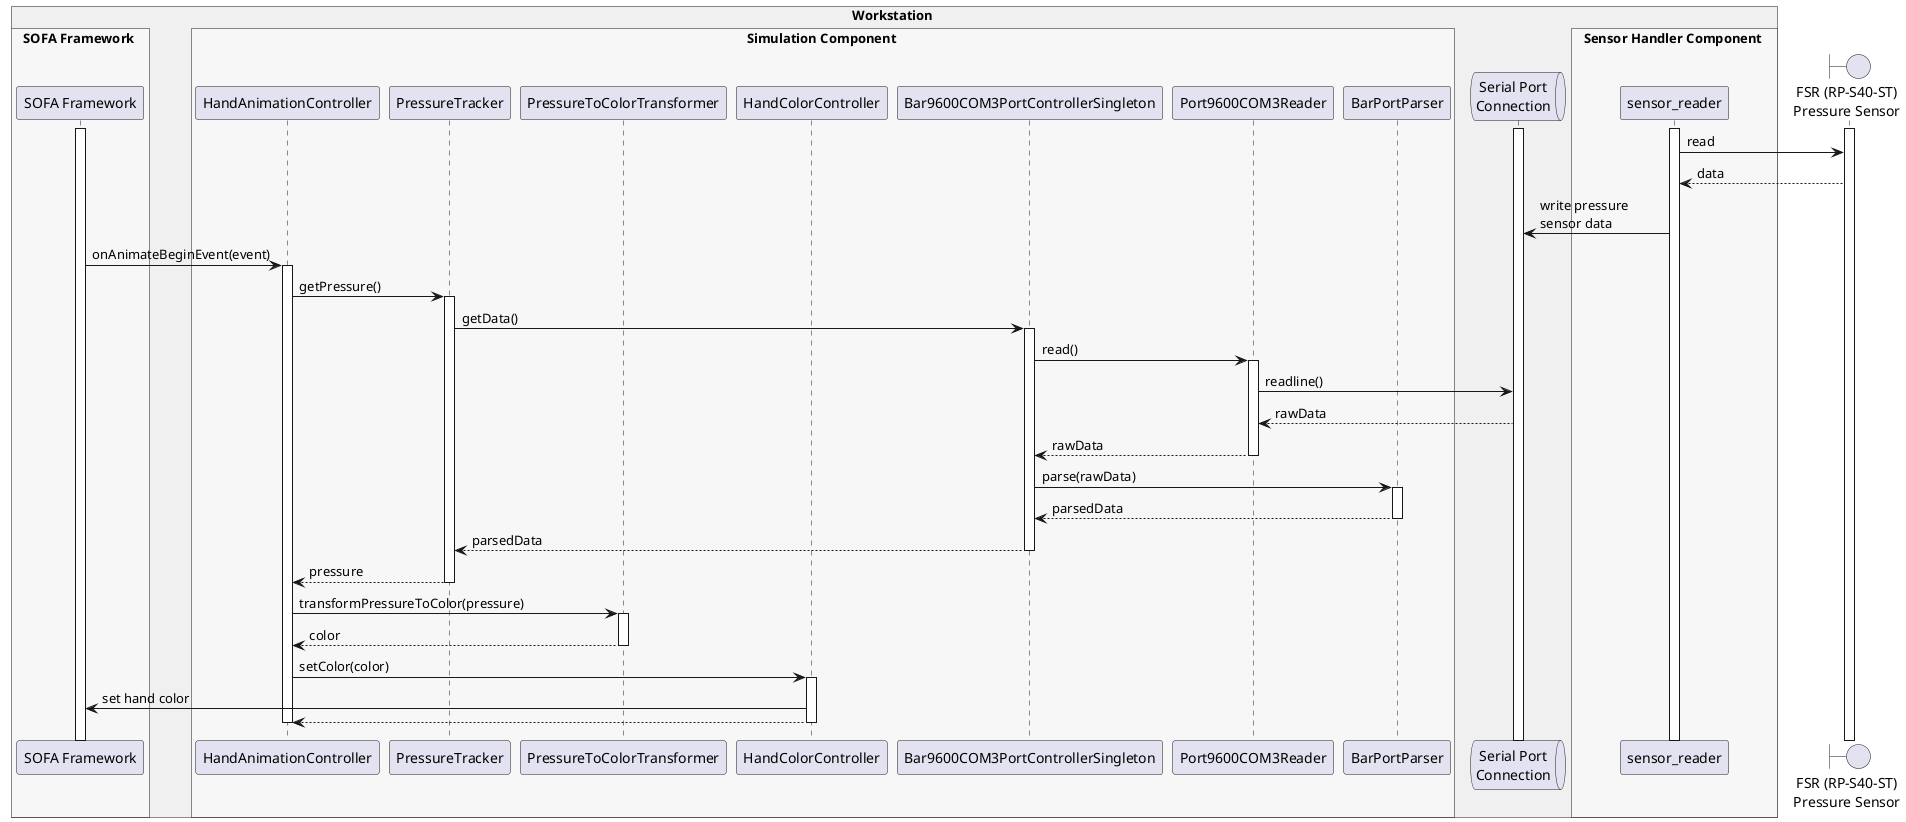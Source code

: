 @startuml

!pragma teoz true
box Workstation #F0F0F0
    box SOFA Framework #F7F7F7
        participant "SOFA Framework" as Sofa
    end box

    box Simulation Component #F7F7F7
        participant       HandAnimationController 
        participant       PressureTracker
        participant       PressureToColorTransformer
        participant       HandColorController

        participant     Bar9600COM3PortControllerSingleton
        participant     Port9600COM3Reader
        participant     BarPortParser
    end box

    queue "Serial Port\nConnection" as port

    box Sensor Handler Component #F7F7F7
        participant "sensor_reader" as Arduino
    end box
end box

boundary "FSR (RP-S40-ST)\nPressure Sensor" as pressure

activate Arduino
activate port
activate pressure
activate Sofa

Arduino -> pressure: read
return data
Arduino -> port: write pressure\nsensor data

Sofa -> HandAnimationController: onAnimateBeginEvent(event)
activate HandAnimationController

HandAnimationController -> PressureTracker ++: getPressure()
    PressureTracker -> Bar9600COM3PortControllerSingleton ++: getData()
        Bar9600COM3PortControllerSingleton -> Port9600COM3Reader ++: read()
            Port9600COM3Reader -> port: readline()
            Port9600COM3Reader <-- port: rawData
        return rawData
        Bar9600COM3PortControllerSingleton -> BarPortParser ++: parse(rawData)
        return parsedData
    return parsedData
return pressure

HandAnimationController -> PressureToColorTransformer ++: transformPressureToColor(pressure)
return color

HandAnimationController -> HandColorController ++: setColor(color)
    HandColorController -> Sofa: set hand color
return 

deactivate HandAnimationController

@enduml